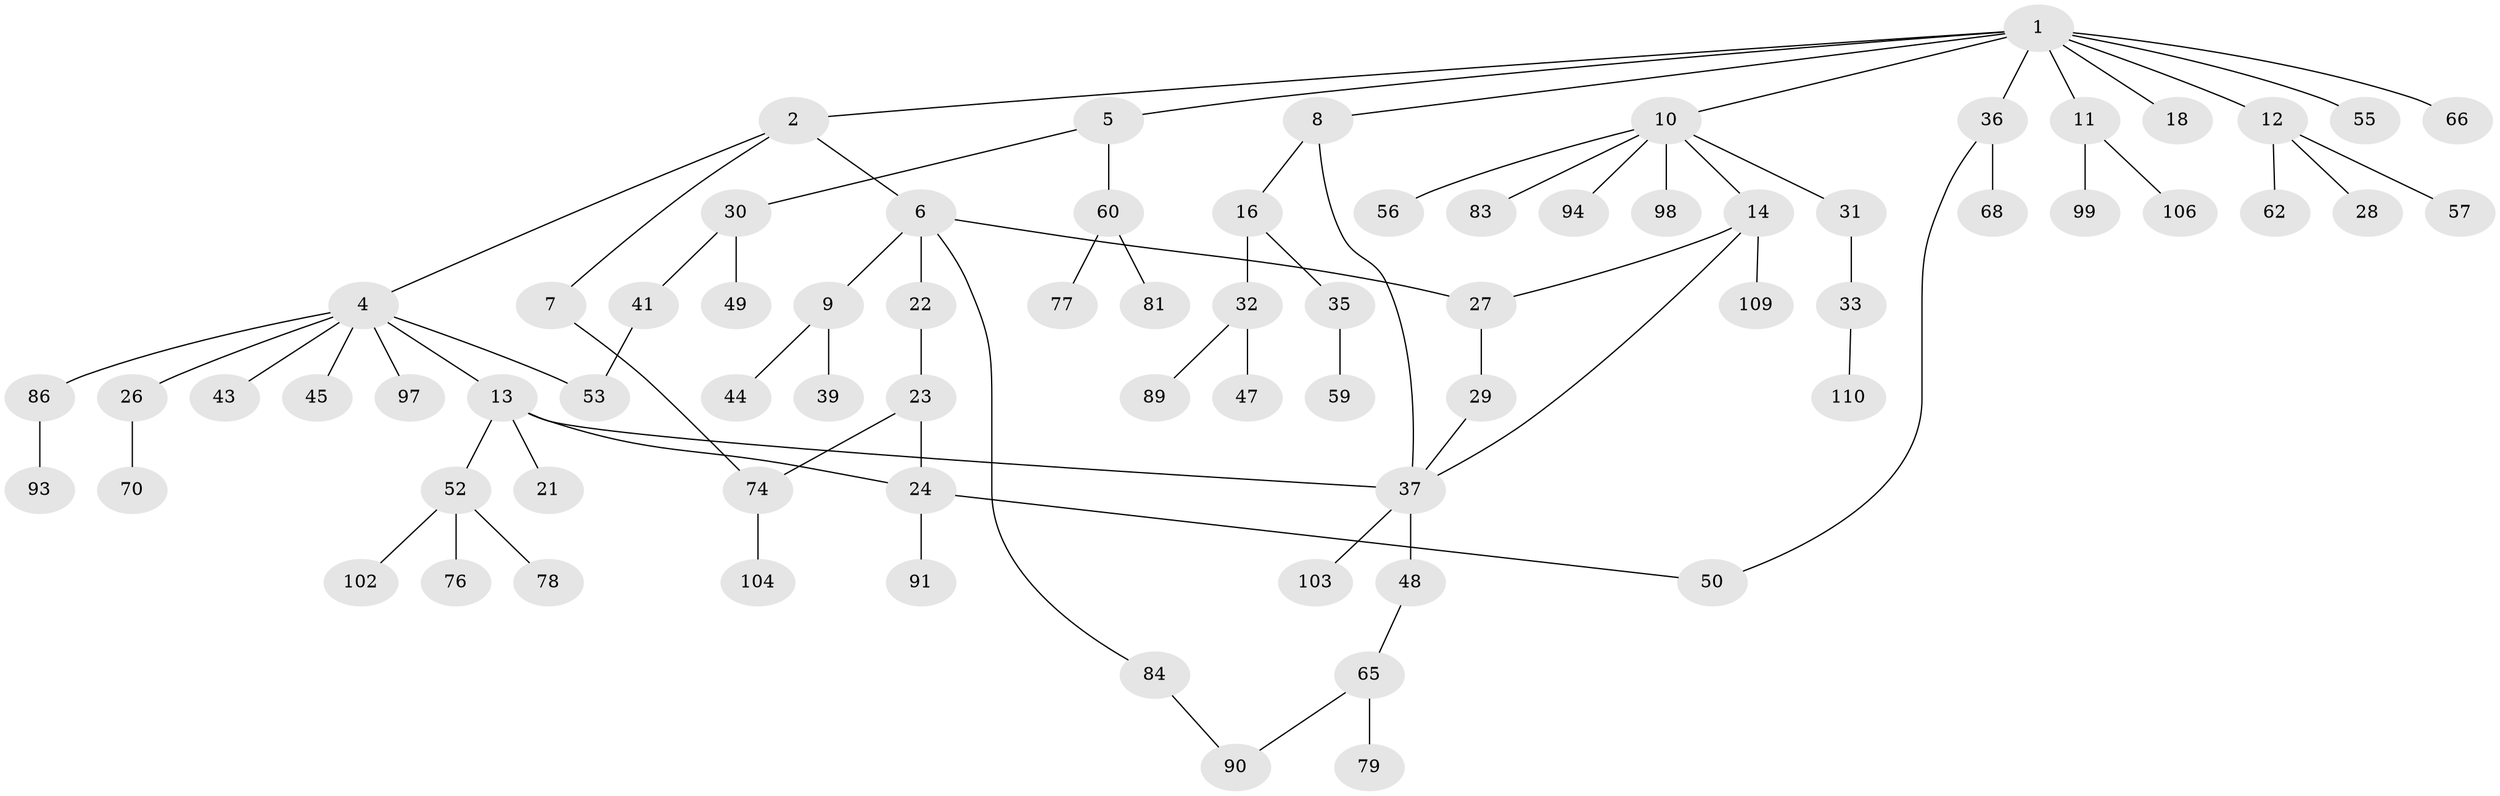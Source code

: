 // Generated by graph-tools (version 1.1) at 2025/51/02/27/25 19:51:38]
// undirected, 74 vertices, 82 edges
graph export_dot {
graph [start="1"]
  node [color=gray90,style=filled];
  1 [super="+3"];
  2 [super="+51"];
  4 [super="+72"];
  5 [super="+67"];
  6 [super="+19"];
  7 [super="+34"];
  8 [super="+69"];
  9 [super="+15"];
  10 [super="+58"];
  11 [super="+38"];
  12 [super="+20"];
  13 [super="+17"];
  14 [super="+63"];
  16 [super="+46"];
  18;
  21;
  22;
  23 [super="+54"];
  24 [super="+25"];
  26 [super="+101"];
  27 [super="+82"];
  28;
  29 [super="+96"];
  30 [super="+40"];
  31;
  32 [super="+75"];
  33 [super="+64"];
  35 [super="+107"];
  36 [super="+71"];
  37 [super="+42"];
  39;
  41;
  43;
  44;
  45;
  47 [super="+73"];
  48;
  49;
  50;
  52 [super="+61"];
  53 [super="+105"];
  55;
  56;
  57;
  59;
  60 [super="+87"];
  62 [super="+92"];
  65 [super="+111"];
  66;
  68 [super="+85"];
  70;
  74 [super="+108"];
  76;
  77;
  78;
  79 [super="+80"];
  81;
  83;
  84;
  86 [super="+88"];
  89;
  90 [super="+112"];
  91 [super="+95"];
  93;
  94;
  97 [super="+100"];
  98;
  99;
  102;
  103;
  104;
  106;
  109;
  110;
  1 -- 2;
  1 -- 8;
  1 -- 66;
  1 -- 36;
  1 -- 5;
  1 -- 10;
  1 -- 11;
  1 -- 12;
  1 -- 18;
  1 -- 55;
  2 -- 4;
  2 -- 6;
  2 -- 7;
  4 -- 13;
  4 -- 26;
  4 -- 43;
  4 -- 45;
  4 -- 86;
  4 -- 97;
  4 -- 53;
  5 -- 30;
  5 -- 60;
  6 -- 9;
  6 -- 27;
  6 -- 84;
  6 -- 22;
  7 -- 74;
  8 -- 16;
  8 -- 37;
  9 -- 44;
  9 -- 39;
  10 -- 14;
  10 -- 31;
  10 -- 56;
  10 -- 98;
  10 -- 83;
  10 -- 94;
  11 -- 106;
  11 -- 99;
  12 -- 57;
  12 -- 28;
  12 -- 62;
  13 -- 21;
  13 -- 24;
  13 -- 37;
  13 -- 52;
  14 -- 27;
  14 -- 109;
  14 -- 37;
  16 -- 32;
  16 -- 35;
  22 -- 23;
  23 -- 24;
  23 -- 74;
  24 -- 50;
  24 -- 91;
  26 -- 70;
  27 -- 29;
  29 -- 37;
  30 -- 41;
  30 -- 49;
  31 -- 33;
  32 -- 47;
  32 -- 89;
  33 -- 110;
  35 -- 59;
  36 -- 68;
  36 -- 50;
  37 -- 103;
  37 -- 48;
  41 -- 53;
  48 -- 65;
  52 -- 78;
  52 -- 102;
  52 -- 76;
  60 -- 77;
  60 -- 81;
  65 -- 79;
  65 -- 90;
  74 -- 104;
  84 -- 90;
  86 -- 93;
}
